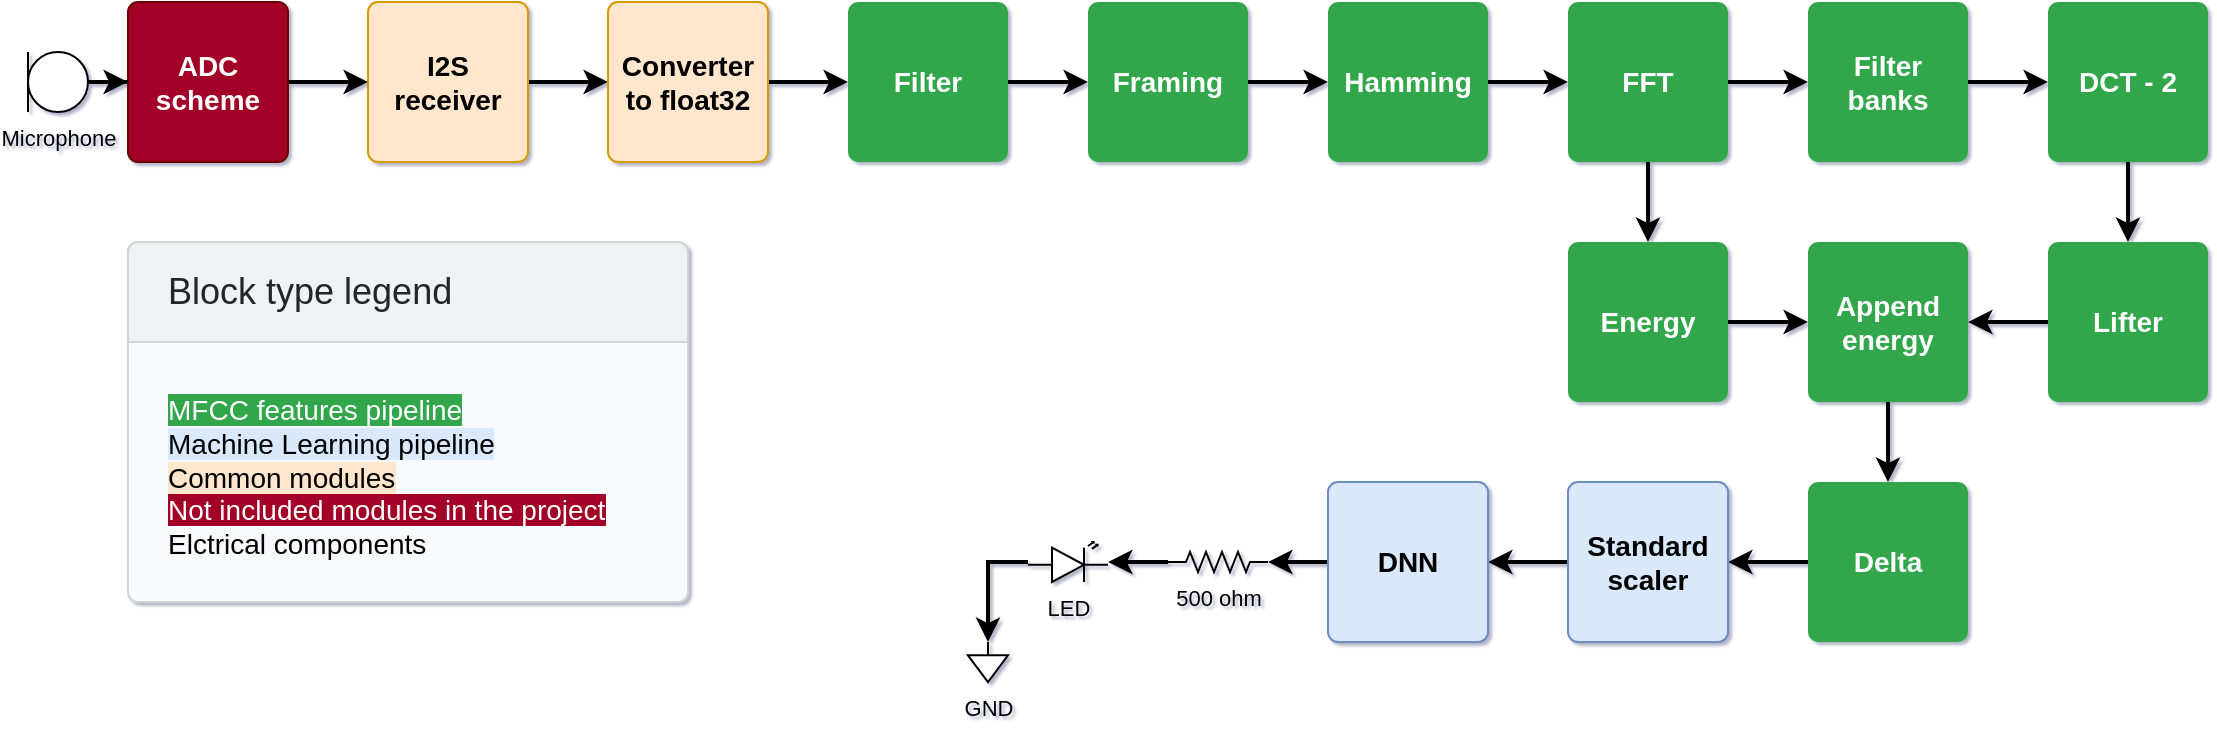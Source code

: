 <mxfile version="16.6.3" type="device"><diagram id="yO6Rsx2jU2vNbmdHZPcp" name="Page-1"><mxGraphModel dx="1151" dy="637" grid="0" gridSize="10" guides="1" tooltips="1" connect="1" arrows="1" fold="1" page="1" pageScale="1" pageWidth="580" pageHeight="400" background="#FFFFFF" math="0" shadow="1"><root><mxCell id="0"/><mxCell id="1" parent="0"/><mxCell id="kGTinwicguc6rNVjovll-25" value="" style="edgeStyle=orthogonalEdgeStyle;rounded=0;orthogonalLoop=1;jettySize=auto;html=1;fontSize=11;strokeWidth=2;" edge="1" parent="1" source="kGTinwicguc6rNVjovll-21" target="kGTinwicguc6rNVjovll-22"><mxGeometry relative="1" as="geometry"/></mxCell><mxCell id="kGTinwicguc6rNVjovll-21" value="I2S receiver" style="html=1;shadow=0;dashed=0;shape=mxgraph.bootstrap.rrect;rSize=5;strokeColor=#d79b00;strokeWidth=1;fillColor=#ffe6cc;whiteSpace=wrap;align=center;verticalAlign=middle;spacingLeft=0;fontStyle=1;fontSize=14;spacing=5;sketch=0;" vertex="1" parent="1"><mxGeometry x="200" y="40" width="80" height="80" as="geometry"/></mxCell><mxCell id="kGTinwicguc6rNVjovll-26" value="" style="edgeStyle=orthogonalEdgeStyle;rounded=0;orthogonalLoop=1;jettySize=auto;html=1;fontSize=11;strokeWidth=2;" edge="1" parent="1" source="kGTinwicguc6rNVjovll-22" target="kGTinwicguc6rNVjovll-23"><mxGeometry relative="1" as="geometry"/></mxCell><mxCell id="kGTinwicguc6rNVjovll-22" value="Converter to float32" style="html=1;shadow=0;dashed=0;shape=mxgraph.bootstrap.rrect;rSize=5;strokeColor=#d79b00;strokeWidth=1;fillColor=#ffe6cc;whiteSpace=wrap;align=center;verticalAlign=middle;spacingLeft=0;fontStyle=1;fontSize=14;spacing=5;sketch=0;" vertex="1" parent="1"><mxGeometry x="320" y="40" width="80" height="80" as="geometry"/></mxCell><mxCell id="kGTinwicguc6rNVjovll-27" value="" style="edgeStyle=orthogonalEdgeStyle;rounded=0;orthogonalLoop=1;jettySize=auto;html=1;fontSize=11;strokeWidth=2;" edge="1" parent="1" source="kGTinwicguc6rNVjovll-23" target="kGTinwicguc6rNVjovll-24"><mxGeometry relative="1" as="geometry"/></mxCell><mxCell id="kGTinwicguc6rNVjovll-23" value="Filter" style="html=1;shadow=0;dashed=0;shape=mxgraph.bootstrap.rrect;rSize=5;strokeColor=none;strokeWidth=1;fillColor=#33A64C;fontColor=#FFFFFF;whiteSpace=wrap;align=center;verticalAlign=middle;spacingLeft=0;fontStyle=1;fontSize=14;spacing=5;sketch=0;" vertex="1" parent="1"><mxGeometry x="440" y="40" width="80" height="80" as="geometry"/></mxCell><mxCell id="kGTinwicguc6rNVjovll-35" value="" style="edgeStyle=orthogonalEdgeStyle;rounded=0;orthogonalLoop=1;jettySize=auto;html=1;fontSize=11;strokeWidth=2;" edge="1" parent="1" source="kGTinwicguc6rNVjovll-24" target="kGTinwicguc6rNVjovll-28"><mxGeometry relative="1" as="geometry"/></mxCell><mxCell id="kGTinwicguc6rNVjovll-24" value="Framing" style="html=1;shadow=0;dashed=0;shape=mxgraph.bootstrap.rrect;rSize=5;strokeColor=none;strokeWidth=1;fillColor=#33A64C;fontColor=#FFFFFF;whiteSpace=wrap;align=center;verticalAlign=middle;spacingLeft=0;fontStyle=1;fontSize=14;spacing=5;sketch=0;" vertex="1" parent="1"><mxGeometry x="560" y="40" width="80" height="80" as="geometry"/></mxCell><mxCell id="kGTinwicguc6rNVjovll-36" value="" style="edgeStyle=orthogonalEdgeStyle;rounded=0;orthogonalLoop=1;jettySize=auto;html=1;fontSize=11;strokeWidth=2;" edge="1" parent="1" source="kGTinwicguc6rNVjovll-28" target="kGTinwicguc6rNVjovll-29"><mxGeometry relative="1" as="geometry"/></mxCell><mxCell id="kGTinwicguc6rNVjovll-28" value="Hamming" style="html=1;shadow=0;dashed=0;shape=mxgraph.bootstrap.rrect;rSize=5;strokeColor=none;strokeWidth=1;fillColor=#33A64C;fontColor=#FFFFFF;whiteSpace=wrap;align=center;verticalAlign=middle;spacingLeft=0;fontStyle=1;fontSize=14;spacing=5;sketch=0;" vertex="1" parent="1"><mxGeometry x="680" y="40" width="80" height="80" as="geometry"/></mxCell><mxCell id="kGTinwicguc6rNVjovll-38" value="" style="edgeStyle=orthogonalEdgeStyle;rounded=0;orthogonalLoop=1;jettySize=auto;html=1;fontSize=11;strokeWidth=2;" edge="1" parent="1" source="kGTinwicguc6rNVjovll-29" target="kGTinwicguc6rNVjovll-31"><mxGeometry relative="1" as="geometry"/></mxCell><mxCell id="kGTinwicguc6rNVjovll-63" value="" style="edgeStyle=orthogonalEdgeStyle;rounded=0;orthogonalLoop=1;jettySize=auto;html=1;fontSize=11;strokeWidth=2;" edge="1" parent="1" source="kGTinwicguc6rNVjovll-29" target="kGTinwicguc6rNVjovll-30"><mxGeometry relative="1" as="geometry"/></mxCell><mxCell id="kGTinwicguc6rNVjovll-29" value="FFT" style="html=1;shadow=0;dashed=0;shape=mxgraph.bootstrap.rrect;rSize=5;strokeColor=none;strokeWidth=1;fillColor=#33A64C;fontColor=#FFFFFF;whiteSpace=wrap;align=center;verticalAlign=middle;spacingLeft=0;fontStyle=1;fontSize=14;spacing=5;sketch=0;" vertex="1" parent="1"><mxGeometry x="800" y="40" width="80" height="80" as="geometry"/></mxCell><mxCell id="kGTinwicguc6rNVjovll-65" value="" style="edgeStyle=orthogonalEdgeStyle;rounded=0;orthogonalLoop=1;jettySize=auto;html=1;fontSize=11;strokeWidth=2;" edge="1" parent="1" source="kGTinwicguc6rNVjovll-30" target="kGTinwicguc6rNVjovll-43"><mxGeometry relative="1" as="geometry"/></mxCell><mxCell id="kGTinwicguc6rNVjovll-30" value="Energy" style="html=1;shadow=0;dashed=0;shape=mxgraph.bootstrap.rrect;rSize=5;strokeColor=none;strokeWidth=1;fillColor=#33A64C;fontColor=#FFFFFF;whiteSpace=wrap;align=center;verticalAlign=middle;spacingLeft=0;fontStyle=1;fontSize=14;spacing=5;sketch=0;" vertex="1" parent="1"><mxGeometry x="800" y="160" width="80" height="80" as="geometry"/></mxCell><mxCell id="kGTinwicguc6rNVjovll-61" value="" style="edgeStyle=orthogonalEdgeStyle;rounded=0;orthogonalLoop=1;jettySize=auto;html=1;fontSize=11;strokeWidth=2;" edge="1" parent="1" source="kGTinwicguc6rNVjovll-31" target="kGTinwicguc6rNVjovll-32"><mxGeometry relative="1" as="geometry"/></mxCell><mxCell id="kGTinwicguc6rNVjovll-31" value="Filter banks" style="html=1;shadow=0;dashed=0;shape=mxgraph.bootstrap.rrect;rSize=5;strokeColor=none;strokeWidth=1;fillColor=#33A64C;fontColor=#FFFFFF;whiteSpace=wrap;align=center;verticalAlign=middle;spacingLeft=0;fontStyle=1;fontSize=14;spacing=5;sketch=0;" vertex="1" parent="1"><mxGeometry x="920" y="40" width="80" height="80" as="geometry"/></mxCell><mxCell id="kGTinwicguc6rNVjovll-62" value="" style="edgeStyle=orthogonalEdgeStyle;rounded=0;orthogonalLoop=1;jettySize=auto;html=1;fontSize=11;strokeWidth=2;" edge="1" parent="1" source="kGTinwicguc6rNVjovll-32" target="kGTinwicguc6rNVjovll-33"><mxGeometry relative="1" as="geometry"/></mxCell><mxCell id="kGTinwicguc6rNVjovll-32" value="DCT - 2" style="html=1;shadow=0;dashed=0;shape=mxgraph.bootstrap.rrect;rSize=5;strokeColor=none;strokeWidth=1;fillColor=#33A64C;fontColor=#FFFFFF;whiteSpace=wrap;align=center;verticalAlign=middle;spacingLeft=0;fontStyle=1;fontSize=14;spacing=5;sketch=0;" vertex="1" parent="1"><mxGeometry x="1040" y="40" width="80" height="80" as="geometry"/></mxCell><mxCell id="kGTinwicguc6rNVjovll-66" value="" style="edgeStyle=orthogonalEdgeStyle;rounded=0;orthogonalLoop=1;jettySize=auto;html=1;fontSize=11;strokeWidth=2;" edge="1" parent="1" source="kGTinwicguc6rNVjovll-33" target="kGTinwicguc6rNVjovll-43"><mxGeometry relative="1" as="geometry"/></mxCell><mxCell id="kGTinwicguc6rNVjovll-33" value="Lifter" style="html=1;shadow=0;dashed=0;shape=mxgraph.bootstrap.rrect;rSize=5;strokeColor=none;strokeWidth=1;fillColor=#33A64C;fontColor=#FFFFFF;whiteSpace=wrap;align=center;verticalAlign=middle;spacingLeft=0;fontStyle=1;fontSize=14;spacing=5;sketch=0;" vertex="1" parent="1"><mxGeometry x="1040" y="160" width="80" height="80" as="geometry"/></mxCell><mxCell id="kGTinwicguc6rNVjovll-68" value="" style="edgeStyle=orthogonalEdgeStyle;rounded=0;orthogonalLoop=1;jettySize=auto;html=1;fontSize=11;strokeWidth=2;" edge="1" parent="1" source="kGTinwicguc6rNVjovll-43" target="kGTinwicguc6rNVjovll-46"><mxGeometry relative="1" as="geometry"/></mxCell><mxCell id="kGTinwicguc6rNVjovll-43" value="Append energy" style="html=1;shadow=0;dashed=0;shape=mxgraph.bootstrap.rrect;rSize=5;strokeColor=none;strokeWidth=1;fillColor=#33A64C;fontColor=#FFFFFF;whiteSpace=wrap;align=center;verticalAlign=middle;spacingLeft=0;fontStyle=1;fontSize=14;spacing=5;sketch=0;" vertex="1" parent="1"><mxGeometry x="920" y="160" width="80" height="80" as="geometry"/></mxCell><mxCell id="kGTinwicguc6rNVjovll-49" value="" style="edgeStyle=orthogonalEdgeStyle;rounded=0;orthogonalLoop=1;jettySize=auto;html=1;fontSize=11;strokeWidth=2;" edge="1" parent="1" source="kGTinwicguc6rNVjovll-46" target="kGTinwicguc6rNVjovll-48"><mxGeometry relative="1" as="geometry"/></mxCell><mxCell id="kGTinwicguc6rNVjovll-46" value="Delta" style="html=1;shadow=0;dashed=0;shape=mxgraph.bootstrap.rrect;rSize=5;strokeColor=none;strokeWidth=1;fillColor=#33A64C;fontColor=#FFFFFF;whiteSpace=wrap;align=center;verticalAlign=middle;spacingLeft=0;fontStyle=1;fontSize=14;spacing=5;sketch=0;" vertex="1" parent="1"><mxGeometry x="920" y="280" width="80" height="80" as="geometry"/></mxCell><mxCell id="kGTinwicguc6rNVjovll-51" value="" style="edgeStyle=orthogonalEdgeStyle;rounded=0;orthogonalLoop=1;jettySize=auto;html=1;fontSize=11;strokeWidth=2;" edge="1" parent="1" source="kGTinwicguc6rNVjovll-48" target="kGTinwicguc6rNVjovll-50"><mxGeometry relative="1" as="geometry"/></mxCell><mxCell id="kGTinwicguc6rNVjovll-48" value="Standard scaler" style="html=1;shadow=0;dashed=0;shape=mxgraph.bootstrap.rrect;rSize=5;strokeColor=#6c8ebf;strokeWidth=1;fillColor=#dae8fc;whiteSpace=wrap;align=center;verticalAlign=middle;spacingLeft=0;fontStyle=1;fontSize=14;spacing=5;sketch=0;" vertex="1" parent="1"><mxGeometry x="800" y="280" width="80" height="80" as="geometry"/></mxCell><mxCell id="kGTinwicguc6rNVjovll-70" value="" style="edgeStyle=orthogonalEdgeStyle;rounded=0;orthogonalLoop=1;jettySize=auto;html=1;fontSize=11;strokeWidth=2;" edge="1" parent="1" source="kGTinwicguc6rNVjovll-50" target="kGTinwicguc6rNVjovll-55"><mxGeometry relative="1" as="geometry"/></mxCell><mxCell id="kGTinwicguc6rNVjovll-50" value="DNN" style="html=1;shadow=0;dashed=0;shape=mxgraph.bootstrap.rrect;rSize=5;strokeColor=#6c8ebf;strokeWidth=1;fillColor=#dae8fc;whiteSpace=wrap;align=center;verticalAlign=middle;spacingLeft=0;fontStyle=1;fontSize=14;spacing=5;sketch=0;" vertex="1" parent="1"><mxGeometry x="680" y="280" width="80" height="80" as="geometry"/></mxCell><mxCell id="kGTinwicguc6rNVjovll-78" style="edgeStyle=orthogonalEdgeStyle;rounded=0;orthogonalLoop=1;jettySize=auto;html=1;fontSize=11;strokeWidth=2;" edge="1" parent="1" source="kGTinwicguc6rNVjovll-53" target="kGTinwicguc6rNVjovll-73"><mxGeometry relative="1" as="geometry"><mxPoint x="520" y="360.0" as="targetPoint"/><Array as="points"><mxPoint x="510" y="320"/></Array></mxGeometry></mxCell><mxCell id="kGTinwicguc6rNVjovll-53" value="LED" style="verticalLabelPosition=bottom;shadow=0;dashed=0;align=center;html=1;verticalAlign=top;shape=mxgraph.electrical.opto_electronics.led_2;pointerEvents=1;sketch=0;fontSize=11;gradientColor=none;" vertex="1" parent="1"><mxGeometry x="530" y="310" width="40" height="20" as="geometry"/></mxCell><mxCell id="kGTinwicguc6rNVjovll-71" value="" style="edgeStyle=orthogonalEdgeStyle;rounded=0;orthogonalLoop=1;jettySize=auto;html=1;fontSize=11;strokeWidth=2;" edge="1" parent="1" source="kGTinwicguc6rNVjovll-55" target="kGTinwicguc6rNVjovll-53"><mxGeometry relative="1" as="geometry"/></mxCell><mxCell id="kGTinwicguc6rNVjovll-55" value="500 ohm" style="pointerEvents=1;verticalLabelPosition=bottom;shadow=0;dashed=0;align=center;html=1;verticalAlign=top;shape=mxgraph.electrical.resistors.resistor_2;sketch=0;fontSize=11;gradientColor=none;" vertex="1" parent="1"><mxGeometry x="600" y="315" width="50" height="10" as="geometry"/></mxCell><mxCell id="kGTinwicguc6rNVjovll-57" value="" style="edgeStyle=orthogonalEdgeStyle;rounded=0;orthogonalLoop=1;jettySize=auto;html=1;fontSize=11;strokeWidth=2;" edge="1" parent="1" source="kGTinwicguc6rNVjovll-56" target="kGTinwicguc6rNVjovll-21"><mxGeometry relative="1" as="geometry"/></mxCell><mxCell id="kGTinwicguc6rNVjovll-56" value="ADC scheme" style="html=1;shadow=0;dashed=0;shape=mxgraph.bootstrap.rrect;rSize=5;strokeColor=#6F0000;strokeWidth=1;fillColor=#a20025;fontColor=#ffffff;whiteSpace=wrap;align=center;verticalAlign=middle;spacingLeft=0;fontStyle=1;fontSize=14;spacing=5;sketch=0;" vertex="1" parent="1"><mxGeometry x="80" y="40" width="80" height="80" as="geometry"/></mxCell><mxCell id="kGTinwicguc6rNVjovll-59" value="" style="edgeStyle=orthogonalEdgeStyle;rounded=0;orthogonalLoop=1;jettySize=auto;html=1;fontSize=11;strokeWidth=2;" edge="1" parent="1" source="kGTinwicguc6rNVjovll-58" target="kGTinwicguc6rNVjovll-56"><mxGeometry relative="1" as="geometry"/></mxCell><mxCell id="kGTinwicguc6rNVjovll-58" value="Microphone" style="verticalLabelPosition=bottom;shadow=0;dashed=0;align=center;html=1;verticalAlign=top;shape=mxgraph.electrical.radio.microphone_1;sketch=0;fontSize=11;gradientColor=none;" vertex="1" parent="1"><mxGeometry x="30" y="65" width="30" height="30" as="geometry"/></mxCell><mxCell id="kGTinwicguc6rNVjovll-73" value="GND" style="pointerEvents=1;verticalLabelPosition=bottom;shadow=0;dashed=0;align=center;html=1;verticalAlign=top;shape=mxgraph.electrical.signal_sources.signal_ground;sketch=0;fontSize=11;gradientColor=none;" vertex="1" parent="1"><mxGeometry x="500" y="360" width="20" height="20" as="geometry"/></mxCell><mxCell id="kGTinwicguc6rNVjovll-80" value="&lt;span style=&quot;color: rgb(255 , 255 , 255) ; background-color: rgb(51 , 166 , 76)&quot;&gt;MFCC features pipeline&lt;/span&gt;&lt;br&gt;&lt;span style=&quot;color: rgb(0 , 0 , 0) ; background-color: rgb(218 , 232 , 252)&quot;&gt;Machine Learning pipeline&lt;/span&gt;&lt;br&gt;&lt;span style=&quot;color: rgb(0 , 0 , 0) ; background-color: rgb(255 , 230 , 204)&quot;&gt;Common modules&lt;br&gt;&lt;/span&gt;&lt;span style=&quot;color: rgb(255 , 255 , 255) ; background-color: rgb(162 , 0 , 37)&quot;&gt;Not included modules in the project&lt;/span&gt;&lt;br&gt;&lt;font color=&quot;#000000&quot;&gt;Elctrical components&lt;/font&gt;" style="html=1;shadow=0;dashed=0;shape=mxgraph.bootstrap.rrect;rSize=5;strokeColor=#D2D3D4;html=1;whiteSpace=wrap;fillColor=#F8F9FA;fontColor=#212529;verticalAlign=bottom;align=left;spacing=20;spacingBottom=0;fontSize=14;labelBackgroundColor=none;sketch=0;" vertex="1" parent="1"><mxGeometry x="80" y="160" width="280" height="180" as="geometry"/></mxCell><mxCell id="kGTinwicguc6rNVjovll-81" value="Block type legend" style="html=1;shadow=0;dashed=0;shape=mxgraph.bootstrap.topButton;rSize=5;perimeter=none;whiteSpace=wrap;fillColor=#F0F1F2;strokeColor=#D2D3D4;fontColor=#212529;resizeWidth=1;fontSize=18;align=left;spacing=20;labelBackgroundColor=none;sketch=0;" vertex="1" parent="kGTinwicguc6rNVjovll-80"><mxGeometry width="280" height="50" relative="1" as="geometry"/></mxCell></root></mxGraphModel></diagram></mxfile>